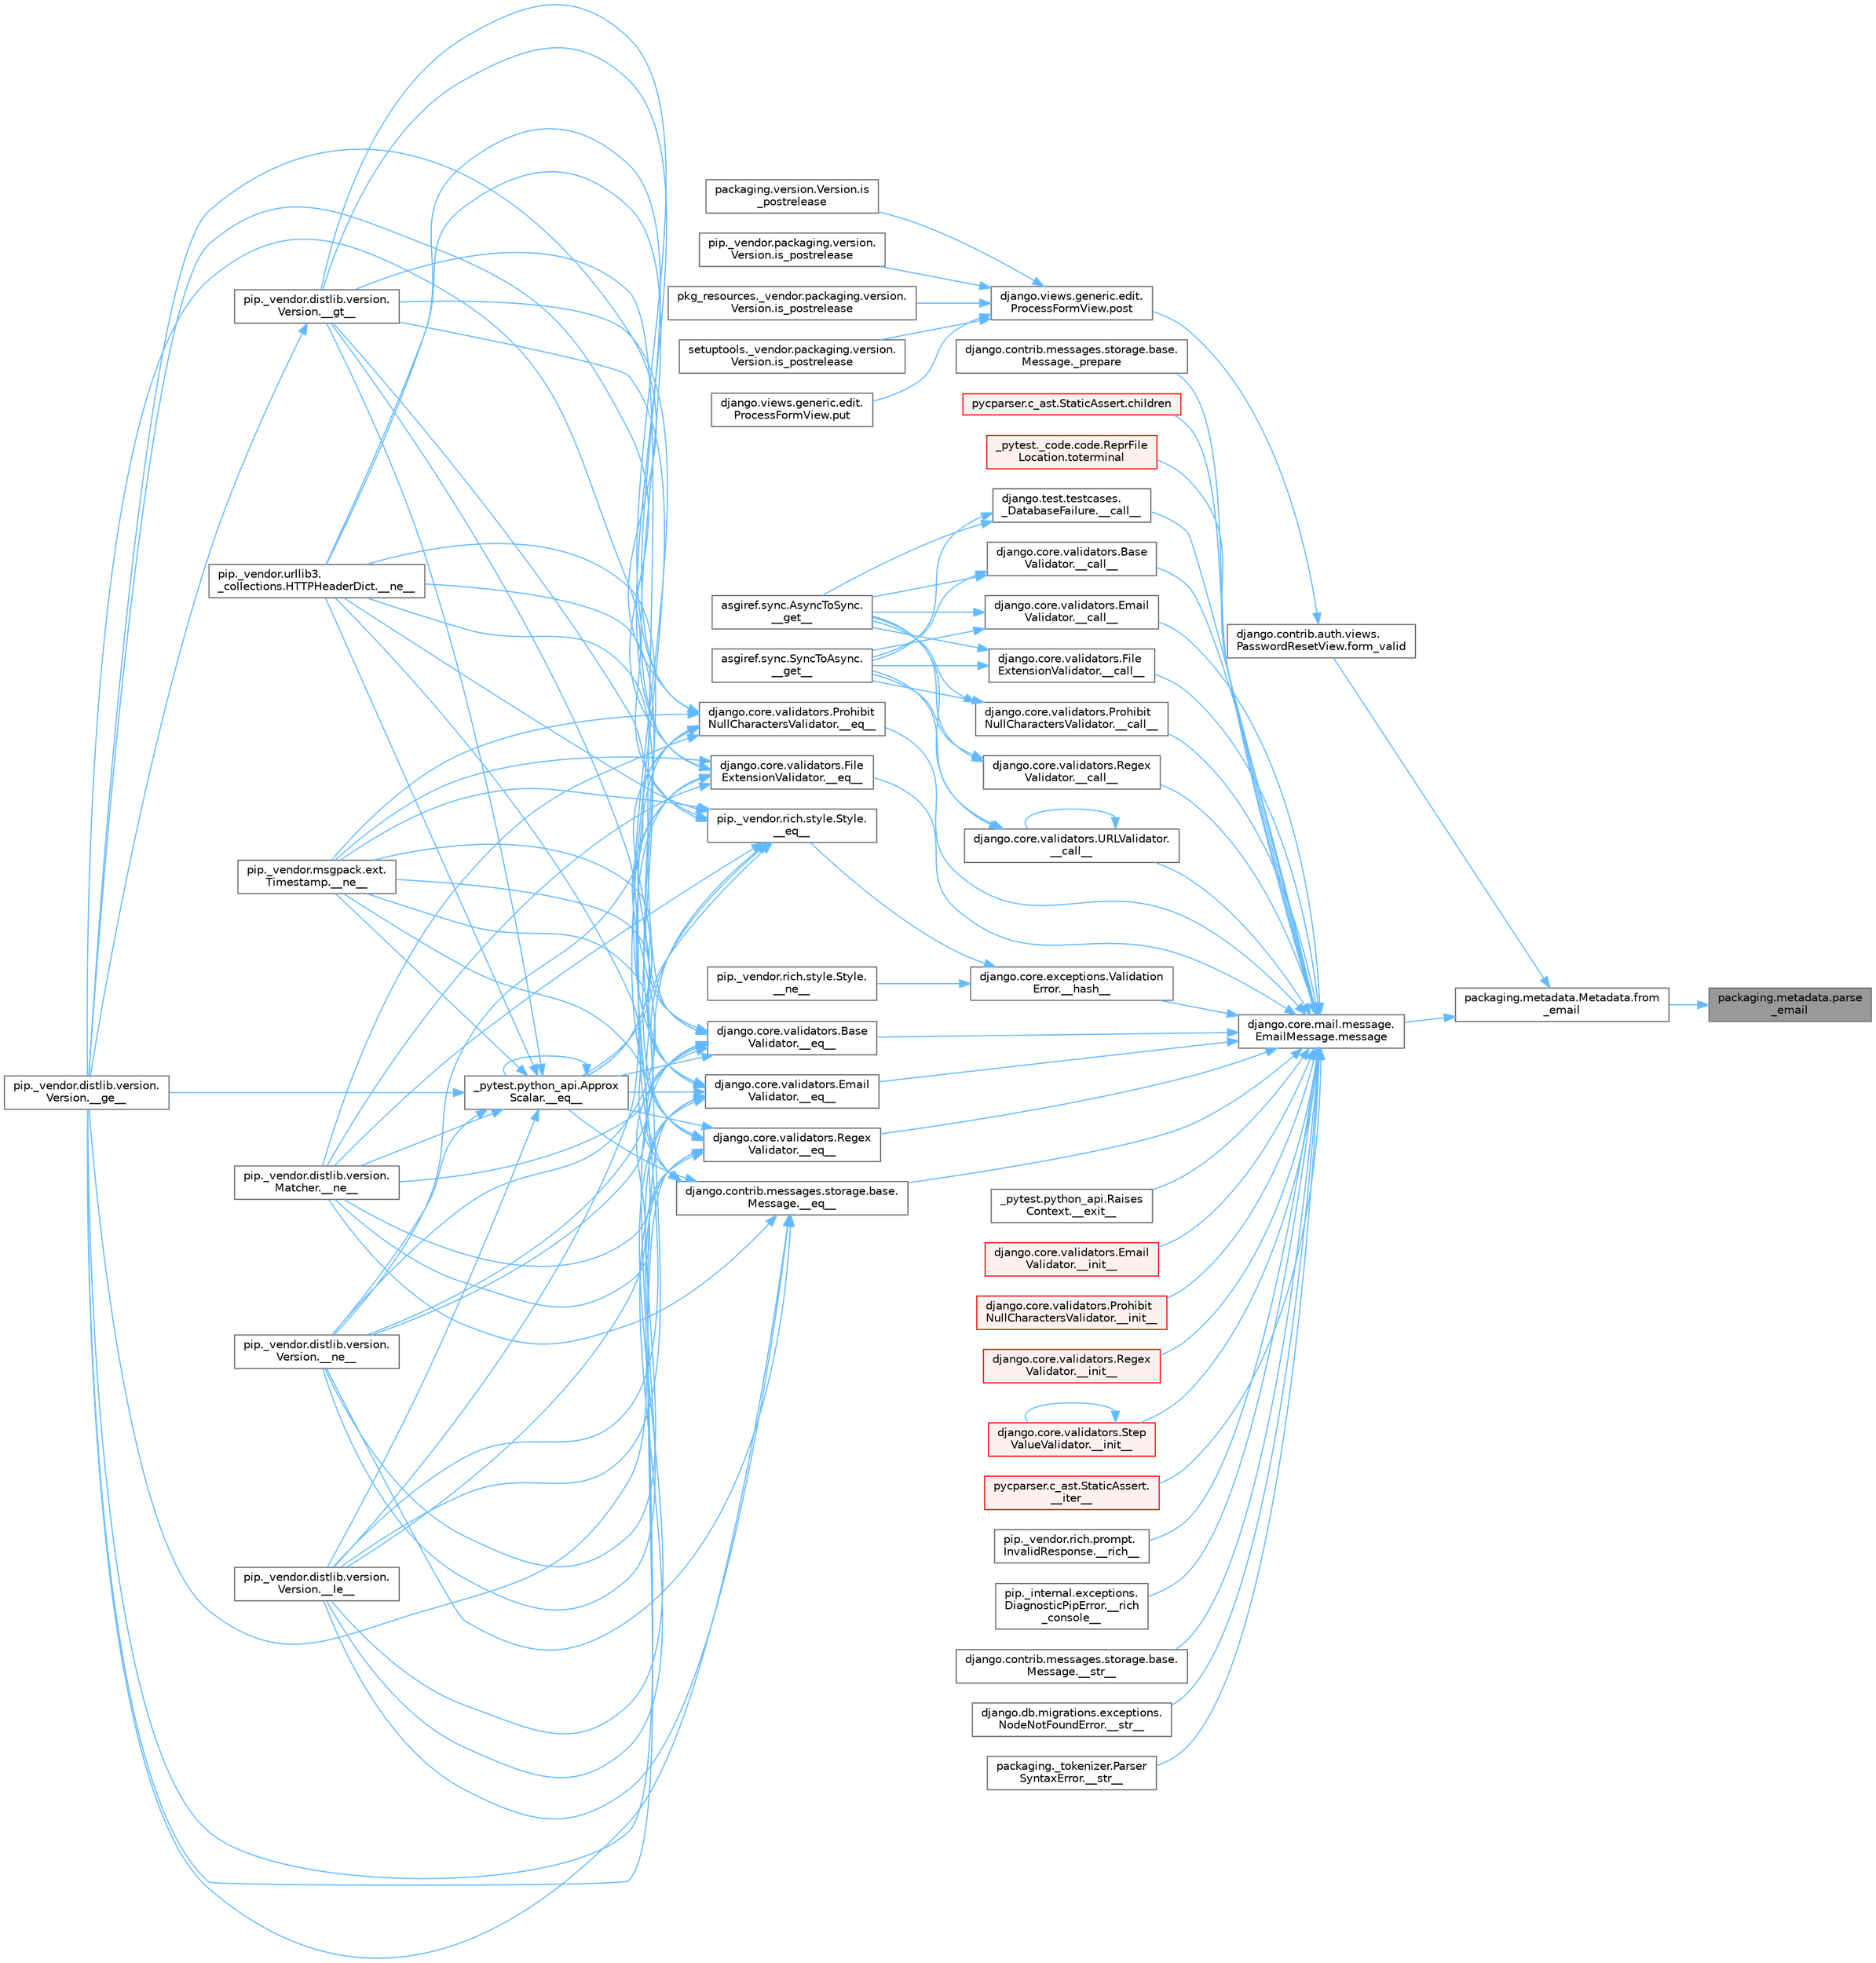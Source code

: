 digraph "packaging.metadata.parse_email"
{
 // LATEX_PDF_SIZE
  bgcolor="transparent";
  edge [fontname=Helvetica,fontsize=10,labelfontname=Helvetica,labelfontsize=10];
  node [fontname=Helvetica,fontsize=10,shape=box,height=0.2,width=0.4];
  rankdir="RL";
  Node1 [id="Node000001",label="packaging.metadata.parse\l_email",height=0.2,width=0.4,color="gray40", fillcolor="grey60", style="filled", fontcolor="black",tooltip=" "];
  Node1 -> Node2 [id="edge1_Node000001_Node000002",dir="back",color="steelblue1",style="solid",tooltip=" "];
  Node2 [id="Node000002",label="packaging.metadata.Metadata.from\l_email",height=0.2,width=0.4,color="grey40", fillcolor="white", style="filled",URL="$classpackaging_1_1metadata_1_1_metadata.html#a2c433c37df31563c6ee884e3d4849122",tooltip=" "];
  Node2 -> Node3 [id="edge2_Node000002_Node000003",dir="back",color="steelblue1",style="solid",tooltip=" "];
  Node3 [id="Node000003",label="django.contrib.auth.views.\lPasswordResetView.form_valid",height=0.2,width=0.4,color="grey40", fillcolor="white", style="filled",URL="$classdjango_1_1contrib_1_1auth_1_1views_1_1_password_reset_view.html#a1beeb7e6b51b528c0c10b3a74c0d51e3",tooltip=" "];
  Node3 -> Node4 [id="edge3_Node000003_Node000004",dir="back",color="steelblue1",style="solid",tooltip=" "];
  Node4 [id="Node000004",label="django.views.generic.edit.\lProcessFormView.post",height=0.2,width=0.4,color="grey40", fillcolor="white", style="filled",URL="$classdjango_1_1views_1_1generic_1_1edit_1_1_process_form_view.html#a6cf9ff8c9dd22e940a921672ddd1fa0e",tooltip=" "];
  Node4 -> Node5 [id="edge4_Node000004_Node000005",dir="back",color="steelblue1",style="solid",tooltip=" "];
  Node5 [id="Node000005",label="packaging.version.Version.is\l_postrelease",height=0.2,width=0.4,color="grey40", fillcolor="white", style="filled",URL="$classpackaging_1_1version_1_1_version.html#adfb53ca0004e704963c79aafdd5ac254",tooltip=" "];
  Node4 -> Node6 [id="edge5_Node000004_Node000006",dir="back",color="steelblue1",style="solid",tooltip=" "];
  Node6 [id="Node000006",label="pip._vendor.packaging.version.\lVersion.is_postrelease",height=0.2,width=0.4,color="grey40", fillcolor="white", style="filled",URL="$classpip_1_1__vendor_1_1packaging_1_1version_1_1_version.html#a13ff52f4a2a330c24d84da8669cba0f3",tooltip=" "];
  Node4 -> Node7 [id="edge6_Node000004_Node000007",dir="back",color="steelblue1",style="solid",tooltip=" "];
  Node7 [id="Node000007",label="pkg_resources._vendor.packaging.version.\lVersion.is_postrelease",height=0.2,width=0.4,color="grey40", fillcolor="white", style="filled",URL="$classpkg__resources_1_1__vendor_1_1packaging_1_1version_1_1_version.html#a3e7f7c2c0c5a5401fd6b3dc67beb8d1d",tooltip=" "];
  Node4 -> Node8 [id="edge7_Node000004_Node000008",dir="back",color="steelblue1",style="solid",tooltip=" "];
  Node8 [id="Node000008",label="setuptools._vendor.packaging.version.\lVersion.is_postrelease",height=0.2,width=0.4,color="grey40", fillcolor="white", style="filled",URL="$classsetuptools_1_1__vendor_1_1packaging_1_1version_1_1_version.html#a5647516e2057e8ec08c323424ddaab70",tooltip=" "];
  Node4 -> Node9 [id="edge8_Node000004_Node000009",dir="back",color="steelblue1",style="solid",tooltip=" "];
  Node9 [id="Node000009",label="django.views.generic.edit.\lProcessFormView.put",height=0.2,width=0.4,color="grey40", fillcolor="white", style="filled",URL="$classdjango_1_1views_1_1generic_1_1edit_1_1_process_form_view.html#aca9b521620af475d8ce7abc52d04694d",tooltip=" "];
  Node2 -> Node10 [id="edge9_Node000002_Node000010",dir="back",color="steelblue1",style="solid",tooltip=" "];
  Node10 [id="Node000010",label="django.core.mail.message.\lEmailMessage.message",height=0.2,width=0.4,color="grey40", fillcolor="white", style="filled",URL="$classdjango_1_1core_1_1mail_1_1message_1_1_email_message.html#abb0f7b60b3f05b0d374e0d91fc1aa42e",tooltip=" "];
  Node10 -> Node11 [id="edge10_Node000010_Node000011",dir="back",color="steelblue1",style="solid",tooltip=" "];
  Node11 [id="Node000011",label="django.core.validators.Base\lValidator.__call__",height=0.2,width=0.4,color="grey40", fillcolor="white", style="filled",URL="$classdjango_1_1core_1_1validators_1_1_base_validator.html#ac718256582df714e061c6b927e045d12",tooltip=" "];
  Node11 -> Node12 [id="edge11_Node000011_Node000012",dir="back",color="steelblue1",style="solid",tooltip=" "];
  Node12 [id="Node000012",label="asgiref.sync.AsyncToSync.\l__get__",height=0.2,width=0.4,color="grey40", fillcolor="white", style="filled",URL="$classasgiref_1_1sync_1_1_async_to_sync.html#a23e9ef7a73da98dad9e3f4e65846969b",tooltip=" "];
  Node11 -> Node13 [id="edge12_Node000011_Node000013",dir="back",color="steelblue1",style="solid",tooltip=" "];
  Node13 [id="Node000013",label="asgiref.sync.SyncToAsync.\l__get__",height=0.2,width=0.4,color="grey40", fillcolor="white", style="filled",URL="$classasgiref_1_1sync_1_1_sync_to_async.html#aebdfbe3f01079a529fd2f39810597381",tooltip=" "];
  Node10 -> Node14 [id="edge13_Node000010_Node000014",dir="back",color="steelblue1",style="solid",tooltip=" "];
  Node14 [id="Node000014",label="django.core.validators.Email\lValidator.__call__",height=0.2,width=0.4,color="grey40", fillcolor="white", style="filled",URL="$classdjango_1_1core_1_1validators_1_1_email_validator.html#ac0268c199dc40556656d540cd51410f8",tooltip=" "];
  Node14 -> Node12 [id="edge14_Node000014_Node000012",dir="back",color="steelblue1",style="solid",tooltip=" "];
  Node14 -> Node13 [id="edge15_Node000014_Node000013",dir="back",color="steelblue1",style="solid",tooltip=" "];
  Node10 -> Node15 [id="edge16_Node000010_Node000015",dir="back",color="steelblue1",style="solid",tooltip=" "];
  Node15 [id="Node000015",label="django.core.validators.File\lExtensionValidator.__call__",height=0.2,width=0.4,color="grey40", fillcolor="white", style="filled",URL="$classdjango_1_1core_1_1validators_1_1_file_extension_validator.html#a8ca13772240522b408e6d8abce6aad7c",tooltip=" "];
  Node15 -> Node12 [id="edge17_Node000015_Node000012",dir="back",color="steelblue1",style="solid",tooltip=" "];
  Node15 -> Node13 [id="edge18_Node000015_Node000013",dir="back",color="steelblue1",style="solid",tooltip=" "];
  Node10 -> Node16 [id="edge19_Node000010_Node000016",dir="back",color="steelblue1",style="solid",tooltip=" "];
  Node16 [id="Node000016",label="django.core.validators.Prohibit\lNullCharactersValidator.__call__",height=0.2,width=0.4,color="grey40", fillcolor="white", style="filled",URL="$classdjango_1_1core_1_1validators_1_1_prohibit_null_characters_validator.html#a09a4196f97efb12d6343daa3fc6983bc",tooltip=" "];
  Node16 -> Node12 [id="edge20_Node000016_Node000012",dir="back",color="steelblue1",style="solid",tooltip=" "];
  Node16 -> Node13 [id="edge21_Node000016_Node000013",dir="back",color="steelblue1",style="solid",tooltip=" "];
  Node10 -> Node17 [id="edge22_Node000010_Node000017",dir="back",color="steelblue1",style="solid",tooltip=" "];
  Node17 [id="Node000017",label="django.core.validators.Regex\lValidator.__call__",height=0.2,width=0.4,color="grey40", fillcolor="white", style="filled",URL="$classdjango_1_1core_1_1validators_1_1_regex_validator.html#a30d4eea6f9d0ab73781123cc26244775",tooltip=" "];
  Node17 -> Node12 [id="edge23_Node000017_Node000012",dir="back",color="steelblue1",style="solid",tooltip=" "];
  Node17 -> Node13 [id="edge24_Node000017_Node000013",dir="back",color="steelblue1",style="solid",tooltip=" "];
  Node10 -> Node18 [id="edge25_Node000010_Node000018",dir="back",color="steelblue1",style="solid",tooltip=" "];
  Node18 [id="Node000018",label="django.core.validators.URLValidator.\l__call__",height=0.2,width=0.4,color="grey40", fillcolor="white", style="filled",URL="$classdjango_1_1core_1_1validators_1_1_u_r_l_validator.html#aed00ff72fd14908f52b3ba962f347e0d",tooltip=" "];
  Node18 -> Node18 [id="edge26_Node000018_Node000018",dir="back",color="steelblue1",style="solid",tooltip=" "];
  Node18 -> Node12 [id="edge27_Node000018_Node000012",dir="back",color="steelblue1",style="solid",tooltip=" "];
  Node18 -> Node13 [id="edge28_Node000018_Node000013",dir="back",color="steelblue1",style="solid",tooltip=" "];
  Node10 -> Node19 [id="edge29_Node000010_Node000019",dir="back",color="steelblue1",style="solid",tooltip=" "];
  Node19 [id="Node000019",label="django.test.testcases.\l_DatabaseFailure.__call__",height=0.2,width=0.4,color="grey40", fillcolor="white", style="filled",URL="$classdjango_1_1test_1_1testcases_1_1___database_failure.html#ab45cf52e31914d71f3b7b4bcb2062e85",tooltip=" "];
  Node19 -> Node12 [id="edge30_Node000019_Node000012",dir="back",color="steelblue1",style="solid",tooltip=" "];
  Node19 -> Node13 [id="edge31_Node000019_Node000013",dir="back",color="steelblue1",style="solid",tooltip=" "];
  Node10 -> Node20 [id="edge32_Node000010_Node000020",dir="back",color="steelblue1",style="solid",tooltip=" "];
  Node20 [id="Node000020",label="django.contrib.messages.storage.base.\lMessage.__eq__",height=0.2,width=0.4,color="grey40", fillcolor="white", style="filled",URL="$classdjango_1_1contrib_1_1messages_1_1storage_1_1base_1_1_message.html#ad2ac4efd789369cba573eb00313e6983",tooltip=" "];
  Node20 -> Node21 [id="edge33_Node000020_Node000021",dir="back",color="steelblue1",style="solid",tooltip=" "];
  Node21 [id="Node000021",label="_pytest.python_api.Approx\lScalar.__eq__",height=0.2,width=0.4,color="grey40", fillcolor="white", style="filled",URL="$class__pytest_1_1python__api_1_1_approx_scalar.html#af4601ee4ca7409927f88c83ebfc3d923",tooltip=" "];
  Node21 -> Node21 [id="edge34_Node000021_Node000021",dir="back",color="steelblue1",style="solid",tooltip=" "];
  Node21 -> Node22 [id="edge35_Node000021_Node000022",dir="back",color="steelblue1",style="solid",tooltip=" "];
  Node22 [id="Node000022",label="pip._vendor.distlib.version.\lVersion.__ge__",height=0.2,width=0.4,color="grey40", fillcolor="white", style="filled",URL="$classpip_1_1__vendor_1_1distlib_1_1version_1_1_version.html#aa6b7b889cebc687ddb5ed9040d01b1ec",tooltip=" "];
  Node21 -> Node23 [id="edge36_Node000021_Node000023",dir="back",color="steelblue1",style="solid",tooltip=" "];
  Node23 [id="Node000023",label="pip._vendor.distlib.version.\lVersion.__gt__",height=0.2,width=0.4,color="grey40", fillcolor="white", style="filled",URL="$classpip_1_1__vendor_1_1distlib_1_1version_1_1_version.html#a51cf0c8da1bb6829173ff6861b10cb5f",tooltip=" "];
  Node23 -> Node22 [id="edge37_Node000023_Node000022",dir="back",color="steelblue1",style="solid",tooltip=" "];
  Node21 -> Node24 [id="edge38_Node000021_Node000024",dir="back",color="steelblue1",style="solid",tooltip=" "];
  Node24 [id="Node000024",label="pip._vendor.distlib.version.\lVersion.__le__",height=0.2,width=0.4,color="grey40", fillcolor="white", style="filled",URL="$classpip_1_1__vendor_1_1distlib_1_1version_1_1_version.html#ae5e2c5d9b76377e286fcf92a382cbb8b",tooltip=" "];
  Node21 -> Node25 [id="edge39_Node000021_Node000025",dir="back",color="steelblue1",style="solid",tooltip=" "];
  Node25 [id="Node000025",label="pip._vendor.distlib.version.\lMatcher.__ne__",height=0.2,width=0.4,color="grey40", fillcolor="white", style="filled",URL="$classpip_1_1__vendor_1_1distlib_1_1version_1_1_matcher.html#a24f8f8a4686bff3018fee5d22f4e02f1",tooltip=" "];
  Node21 -> Node26 [id="edge40_Node000021_Node000026",dir="back",color="steelblue1",style="solid",tooltip=" "];
  Node26 [id="Node000026",label="pip._vendor.distlib.version.\lVersion.__ne__",height=0.2,width=0.4,color="grey40", fillcolor="white", style="filled",URL="$classpip_1_1__vendor_1_1distlib_1_1version_1_1_version.html#aea3cdf6db007318ab1a2e8d144e2a4a1",tooltip=" "];
  Node21 -> Node27 [id="edge41_Node000021_Node000027",dir="back",color="steelblue1",style="solid",tooltip=" "];
  Node27 [id="Node000027",label="pip._vendor.msgpack.ext.\lTimestamp.__ne__",height=0.2,width=0.4,color="grey40", fillcolor="white", style="filled",URL="$classpip_1_1__vendor_1_1msgpack_1_1ext_1_1_timestamp.html#ac38b8cada8075f7a1133b06bc99b2317",tooltip=" "];
  Node21 -> Node28 [id="edge42_Node000021_Node000028",dir="back",color="steelblue1",style="solid",tooltip=" "];
  Node28 [id="Node000028",label="pip._vendor.urllib3.\l_collections.HTTPHeaderDict.__ne__",height=0.2,width=0.4,color="grey40", fillcolor="white", style="filled",URL="$classpip_1_1__vendor_1_1urllib3_1_1__collections_1_1_h_t_t_p_header_dict.html#aa7766a9499d33160a1258e140e35a806",tooltip=" "];
  Node20 -> Node22 [id="edge43_Node000020_Node000022",dir="back",color="steelblue1",style="solid",tooltip=" "];
  Node20 -> Node23 [id="edge44_Node000020_Node000023",dir="back",color="steelblue1",style="solid",tooltip=" "];
  Node20 -> Node24 [id="edge45_Node000020_Node000024",dir="back",color="steelblue1",style="solid",tooltip=" "];
  Node20 -> Node25 [id="edge46_Node000020_Node000025",dir="back",color="steelblue1",style="solid",tooltip=" "];
  Node20 -> Node26 [id="edge47_Node000020_Node000026",dir="back",color="steelblue1",style="solid",tooltip=" "];
  Node20 -> Node27 [id="edge48_Node000020_Node000027",dir="back",color="steelblue1",style="solid",tooltip=" "];
  Node20 -> Node28 [id="edge49_Node000020_Node000028",dir="back",color="steelblue1",style="solid",tooltip=" "];
  Node10 -> Node29 [id="edge50_Node000010_Node000029",dir="back",color="steelblue1",style="solid",tooltip=" "];
  Node29 [id="Node000029",label="django.core.validators.Base\lValidator.__eq__",height=0.2,width=0.4,color="grey40", fillcolor="white", style="filled",URL="$classdjango_1_1core_1_1validators_1_1_base_validator.html#ab0ead9d761c7f04c6663331233936a13",tooltip=" "];
  Node29 -> Node21 [id="edge51_Node000029_Node000021",dir="back",color="steelblue1",style="solid",tooltip=" "];
  Node29 -> Node22 [id="edge52_Node000029_Node000022",dir="back",color="steelblue1",style="solid",tooltip=" "];
  Node29 -> Node23 [id="edge53_Node000029_Node000023",dir="back",color="steelblue1",style="solid",tooltip=" "];
  Node29 -> Node24 [id="edge54_Node000029_Node000024",dir="back",color="steelblue1",style="solid",tooltip=" "];
  Node29 -> Node25 [id="edge55_Node000029_Node000025",dir="back",color="steelblue1",style="solid",tooltip=" "];
  Node29 -> Node26 [id="edge56_Node000029_Node000026",dir="back",color="steelblue1",style="solid",tooltip=" "];
  Node29 -> Node27 [id="edge57_Node000029_Node000027",dir="back",color="steelblue1",style="solid",tooltip=" "];
  Node29 -> Node28 [id="edge58_Node000029_Node000028",dir="back",color="steelblue1",style="solid",tooltip=" "];
  Node10 -> Node30 [id="edge59_Node000010_Node000030",dir="back",color="steelblue1",style="solid",tooltip=" "];
  Node30 [id="Node000030",label="django.core.validators.Email\lValidator.__eq__",height=0.2,width=0.4,color="grey40", fillcolor="white", style="filled",URL="$classdjango_1_1core_1_1validators_1_1_email_validator.html#a0c0423cabf7734c70c6a5161b3724f22",tooltip=" "];
  Node30 -> Node21 [id="edge60_Node000030_Node000021",dir="back",color="steelblue1",style="solid",tooltip=" "];
  Node30 -> Node22 [id="edge61_Node000030_Node000022",dir="back",color="steelblue1",style="solid",tooltip=" "];
  Node30 -> Node23 [id="edge62_Node000030_Node000023",dir="back",color="steelblue1",style="solid",tooltip=" "];
  Node30 -> Node24 [id="edge63_Node000030_Node000024",dir="back",color="steelblue1",style="solid",tooltip=" "];
  Node30 -> Node25 [id="edge64_Node000030_Node000025",dir="back",color="steelblue1",style="solid",tooltip=" "];
  Node30 -> Node26 [id="edge65_Node000030_Node000026",dir="back",color="steelblue1",style="solid",tooltip=" "];
  Node30 -> Node27 [id="edge66_Node000030_Node000027",dir="back",color="steelblue1",style="solid",tooltip=" "];
  Node30 -> Node28 [id="edge67_Node000030_Node000028",dir="back",color="steelblue1",style="solid",tooltip=" "];
  Node10 -> Node31 [id="edge68_Node000010_Node000031",dir="back",color="steelblue1",style="solid",tooltip=" "];
  Node31 [id="Node000031",label="django.core.validators.File\lExtensionValidator.__eq__",height=0.2,width=0.4,color="grey40", fillcolor="white", style="filled",URL="$classdjango_1_1core_1_1validators_1_1_file_extension_validator.html#a8cab899a2d0339a6a659bb01d56021ac",tooltip=" "];
  Node31 -> Node21 [id="edge69_Node000031_Node000021",dir="back",color="steelblue1",style="solid",tooltip=" "];
  Node31 -> Node22 [id="edge70_Node000031_Node000022",dir="back",color="steelblue1",style="solid",tooltip=" "];
  Node31 -> Node23 [id="edge71_Node000031_Node000023",dir="back",color="steelblue1",style="solid",tooltip=" "];
  Node31 -> Node24 [id="edge72_Node000031_Node000024",dir="back",color="steelblue1",style="solid",tooltip=" "];
  Node31 -> Node25 [id="edge73_Node000031_Node000025",dir="back",color="steelblue1",style="solid",tooltip=" "];
  Node31 -> Node26 [id="edge74_Node000031_Node000026",dir="back",color="steelblue1",style="solid",tooltip=" "];
  Node31 -> Node27 [id="edge75_Node000031_Node000027",dir="back",color="steelblue1",style="solid",tooltip=" "];
  Node31 -> Node28 [id="edge76_Node000031_Node000028",dir="back",color="steelblue1",style="solid",tooltip=" "];
  Node10 -> Node32 [id="edge77_Node000010_Node000032",dir="back",color="steelblue1",style="solid",tooltip=" "];
  Node32 [id="Node000032",label="django.core.validators.Prohibit\lNullCharactersValidator.__eq__",height=0.2,width=0.4,color="grey40", fillcolor="white", style="filled",URL="$classdjango_1_1core_1_1validators_1_1_prohibit_null_characters_validator.html#a753c64fb818e4b226faff3c8b846c97a",tooltip=" "];
  Node32 -> Node21 [id="edge78_Node000032_Node000021",dir="back",color="steelblue1",style="solid",tooltip=" "];
  Node32 -> Node22 [id="edge79_Node000032_Node000022",dir="back",color="steelblue1",style="solid",tooltip=" "];
  Node32 -> Node23 [id="edge80_Node000032_Node000023",dir="back",color="steelblue1",style="solid",tooltip=" "];
  Node32 -> Node24 [id="edge81_Node000032_Node000024",dir="back",color="steelblue1",style="solid",tooltip=" "];
  Node32 -> Node25 [id="edge82_Node000032_Node000025",dir="back",color="steelblue1",style="solid",tooltip=" "];
  Node32 -> Node26 [id="edge83_Node000032_Node000026",dir="back",color="steelblue1",style="solid",tooltip=" "];
  Node32 -> Node27 [id="edge84_Node000032_Node000027",dir="back",color="steelblue1",style="solid",tooltip=" "];
  Node32 -> Node28 [id="edge85_Node000032_Node000028",dir="back",color="steelblue1",style="solid",tooltip=" "];
  Node10 -> Node33 [id="edge86_Node000010_Node000033",dir="back",color="steelblue1",style="solid",tooltip=" "];
  Node33 [id="Node000033",label="django.core.validators.Regex\lValidator.__eq__",height=0.2,width=0.4,color="grey40", fillcolor="white", style="filled",URL="$classdjango_1_1core_1_1validators_1_1_regex_validator.html#a18919d09fcbe332a2b693ad5a178a974",tooltip=" "];
  Node33 -> Node21 [id="edge87_Node000033_Node000021",dir="back",color="steelblue1",style="solid",tooltip=" "];
  Node33 -> Node22 [id="edge88_Node000033_Node000022",dir="back",color="steelblue1",style="solid",tooltip=" "];
  Node33 -> Node23 [id="edge89_Node000033_Node000023",dir="back",color="steelblue1",style="solid",tooltip=" "];
  Node33 -> Node24 [id="edge90_Node000033_Node000024",dir="back",color="steelblue1",style="solid",tooltip=" "];
  Node33 -> Node25 [id="edge91_Node000033_Node000025",dir="back",color="steelblue1",style="solid",tooltip=" "];
  Node33 -> Node26 [id="edge92_Node000033_Node000026",dir="back",color="steelblue1",style="solid",tooltip=" "];
  Node33 -> Node27 [id="edge93_Node000033_Node000027",dir="back",color="steelblue1",style="solid",tooltip=" "];
  Node33 -> Node28 [id="edge94_Node000033_Node000028",dir="back",color="steelblue1",style="solid",tooltip=" "];
  Node10 -> Node34 [id="edge95_Node000010_Node000034",dir="back",color="steelblue1",style="solid",tooltip=" "];
  Node34 [id="Node000034",label="_pytest.python_api.Raises\lContext.__exit__",height=0.2,width=0.4,color="grey40", fillcolor="white", style="filled",URL="$class__pytest_1_1python__api_1_1_raises_context.html#af8b4d6b3e44a1b3a298be3c6670c2c4c",tooltip=" "];
  Node10 -> Node35 [id="edge96_Node000010_Node000035",dir="back",color="steelblue1",style="solid",tooltip=" "];
  Node35 [id="Node000035",label="django.core.exceptions.Validation\lError.__hash__",height=0.2,width=0.4,color="grey40", fillcolor="white", style="filled",URL="$classdjango_1_1core_1_1exceptions_1_1_validation_error.html#a0fbfa1e6ff93f5f41447b8d1b89595e0",tooltip=" "];
  Node35 -> Node36 [id="edge97_Node000035_Node000036",dir="back",color="steelblue1",style="solid",tooltip=" "];
  Node36 [id="Node000036",label="pip._vendor.rich.style.Style.\l__eq__",height=0.2,width=0.4,color="grey40", fillcolor="white", style="filled",URL="$classpip_1_1__vendor_1_1rich_1_1style_1_1_style.html#aa1040cd22d3171dc8ac3f0ce31653284",tooltip=" "];
  Node36 -> Node21 [id="edge98_Node000036_Node000021",dir="back",color="steelblue1",style="solid",tooltip=" "];
  Node36 -> Node22 [id="edge99_Node000036_Node000022",dir="back",color="steelblue1",style="solid",tooltip=" "];
  Node36 -> Node23 [id="edge100_Node000036_Node000023",dir="back",color="steelblue1",style="solid",tooltip=" "];
  Node36 -> Node24 [id="edge101_Node000036_Node000024",dir="back",color="steelblue1",style="solid",tooltip=" "];
  Node36 -> Node25 [id="edge102_Node000036_Node000025",dir="back",color="steelblue1",style="solid",tooltip=" "];
  Node36 -> Node26 [id="edge103_Node000036_Node000026",dir="back",color="steelblue1",style="solid",tooltip=" "];
  Node36 -> Node27 [id="edge104_Node000036_Node000027",dir="back",color="steelblue1",style="solid",tooltip=" "];
  Node36 -> Node28 [id="edge105_Node000036_Node000028",dir="back",color="steelblue1",style="solid",tooltip=" "];
  Node35 -> Node37 [id="edge106_Node000035_Node000037",dir="back",color="steelblue1",style="solid",tooltip=" "];
  Node37 [id="Node000037",label="pip._vendor.rich.style.Style.\l__ne__",height=0.2,width=0.4,color="grey40", fillcolor="white", style="filled",URL="$classpip_1_1__vendor_1_1rich_1_1style_1_1_style.html#a97595d869459e2d619505c87c0b9fe81",tooltip=" "];
  Node10 -> Node38 [id="edge107_Node000010_Node000038",dir="back",color="steelblue1",style="solid",tooltip=" "];
  Node38 [id="Node000038",label="django.core.validators.Email\lValidator.__init__",height=0.2,width=0.4,color="red", fillcolor="#FFF0F0", style="filled",URL="$classdjango_1_1core_1_1validators_1_1_email_validator.html#a35882b08085b9fe88180967f604ed9b8",tooltip=" "];
  Node10 -> Node60 [id="edge108_Node000010_Node000060",dir="back",color="steelblue1",style="solid",tooltip=" "];
  Node60 [id="Node000060",label="django.core.validators.Prohibit\lNullCharactersValidator.__init__",height=0.2,width=0.4,color="red", fillcolor="#FFF0F0", style="filled",URL="$classdjango_1_1core_1_1validators_1_1_prohibit_null_characters_validator.html#a5bb5d46af80d54ea1af89e4597a13c85",tooltip=" "];
  Node10 -> Node61 [id="edge109_Node000010_Node000061",dir="back",color="steelblue1",style="solid",tooltip=" "];
  Node61 [id="Node000061",label="django.core.validators.Regex\lValidator.__init__",height=0.2,width=0.4,color="red", fillcolor="#FFF0F0", style="filled",URL="$classdjango_1_1core_1_1validators_1_1_regex_validator.html#ad231bde76c876582cc0e7cf981921690",tooltip=" "];
  Node10 -> Node62 [id="edge110_Node000010_Node000062",dir="back",color="steelblue1",style="solid",tooltip=" "];
  Node62 [id="Node000062",label="django.core.validators.Step\lValueValidator.__init__",height=0.2,width=0.4,color="red", fillcolor="#FFF0F0", style="filled",URL="$classdjango_1_1core_1_1validators_1_1_step_value_validator.html#a79c2622ba069440c10e12e9e9d09b83a",tooltip=" "];
  Node62 -> Node62 [id="edge111_Node000062_Node000062",dir="back",color="steelblue1",style="solid",tooltip=" "];
  Node10 -> Node63 [id="edge112_Node000010_Node000063",dir="back",color="steelblue1",style="solid",tooltip=" "];
  Node63 [id="Node000063",label="pycparser.c_ast.StaticAssert.\l__iter__",height=0.2,width=0.4,color="red", fillcolor="#FFF0F0", style="filled",URL="$classpycparser_1_1c__ast_1_1_static_assert.html#ad3b86895cfe2568804c94d6e7b08d4ee",tooltip=" "];
  Node10 -> Node66 [id="edge113_Node000010_Node000066",dir="back",color="steelblue1",style="solid",tooltip=" "];
  Node66 [id="Node000066",label="pip._vendor.rich.prompt.\lInvalidResponse.__rich__",height=0.2,width=0.4,color="grey40", fillcolor="white", style="filled",URL="$classpip_1_1__vendor_1_1rich_1_1prompt_1_1_invalid_response.html#ac4b741044d004c56cef13892809cdf62",tooltip=" "];
  Node10 -> Node67 [id="edge114_Node000010_Node000067",dir="back",color="steelblue1",style="solid",tooltip=" "];
  Node67 [id="Node000067",label="pip._internal.exceptions.\lDiagnosticPipError.__rich\l_console__",height=0.2,width=0.4,color="grey40", fillcolor="white", style="filled",URL="$classpip_1_1__internal_1_1exceptions_1_1_diagnostic_pip_error.html#ae53a5c1fbcdadc8c58ac65565862d7a7",tooltip=" "];
  Node10 -> Node68 [id="edge115_Node000010_Node000068",dir="back",color="steelblue1",style="solid",tooltip=" "];
  Node68 [id="Node000068",label="django.contrib.messages.storage.base.\lMessage.__str__",height=0.2,width=0.4,color="grey40", fillcolor="white", style="filled",URL="$classdjango_1_1contrib_1_1messages_1_1storage_1_1base_1_1_message.html#a7e5fe48ea79250d7081fcc1d0b621bcc",tooltip=" "];
  Node10 -> Node69 [id="edge116_Node000010_Node000069",dir="back",color="steelblue1",style="solid",tooltip=" "];
  Node69 [id="Node000069",label="django.db.migrations.exceptions.\lNodeNotFoundError.__str__",height=0.2,width=0.4,color="grey40", fillcolor="white", style="filled",URL="$classdjango_1_1db_1_1migrations_1_1exceptions_1_1_node_not_found_error.html#aed2e967842d4b299d1f070de75fc5d85",tooltip=" "];
  Node10 -> Node70 [id="edge117_Node000010_Node000070",dir="back",color="steelblue1",style="solid",tooltip=" "];
  Node70 [id="Node000070",label="packaging._tokenizer.Parser\lSyntaxError.__str__",height=0.2,width=0.4,color="grey40", fillcolor="white", style="filled",URL="$classpackaging_1_1__tokenizer_1_1_parser_syntax_error.html#a1bf72be61084f1c233150f3b3b9d920e",tooltip=" "];
  Node10 -> Node71 [id="edge118_Node000010_Node000071",dir="back",color="steelblue1",style="solid",tooltip=" "];
  Node71 [id="Node000071",label="django.contrib.messages.storage.base.\lMessage._prepare",height=0.2,width=0.4,color="grey40", fillcolor="white", style="filled",URL="$classdjango_1_1contrib_1_1messages_1_1storage_1_1base_1_1_message.html#aba513115f12700700b95b68a7cc8886b",tooltip=" "];
  Node10 -> Node72 [id="edge119_Node000010_Node000072",dir="back",color="steelblue1",style="solid",tooltip=" "];
  Node72 [id="Node000072",label="pycparser.c_ast.StaticAssert.children",height=0.2,width=0.4,color="red", fillcolor="#FFF0F0", style="filled",URL="$classpycparser_1_1c__ast_1_1_static_assert.html#aabc32ad80562da5a8ad717a6ceeed040",tooltip=" "];
  Node10 -> Node2226 [id="edge120_Node000010_Node002226",dir="back",color="steelblue1",style="solid",tooltip=" "];
  Node2226 [id="Node002226",label="_pytest._code.code.ReprFile\lLocation.toterminal",height=0.2,width=0.4,color="red", fillcolor="#FFF0F0", style="filled",URL="$class__pytest_1_1__code_1_1code_1_1_repr_file_location.html#a24c0b41aff9ce336d0e7b48d95f782ee",tooltip=" "];
}
